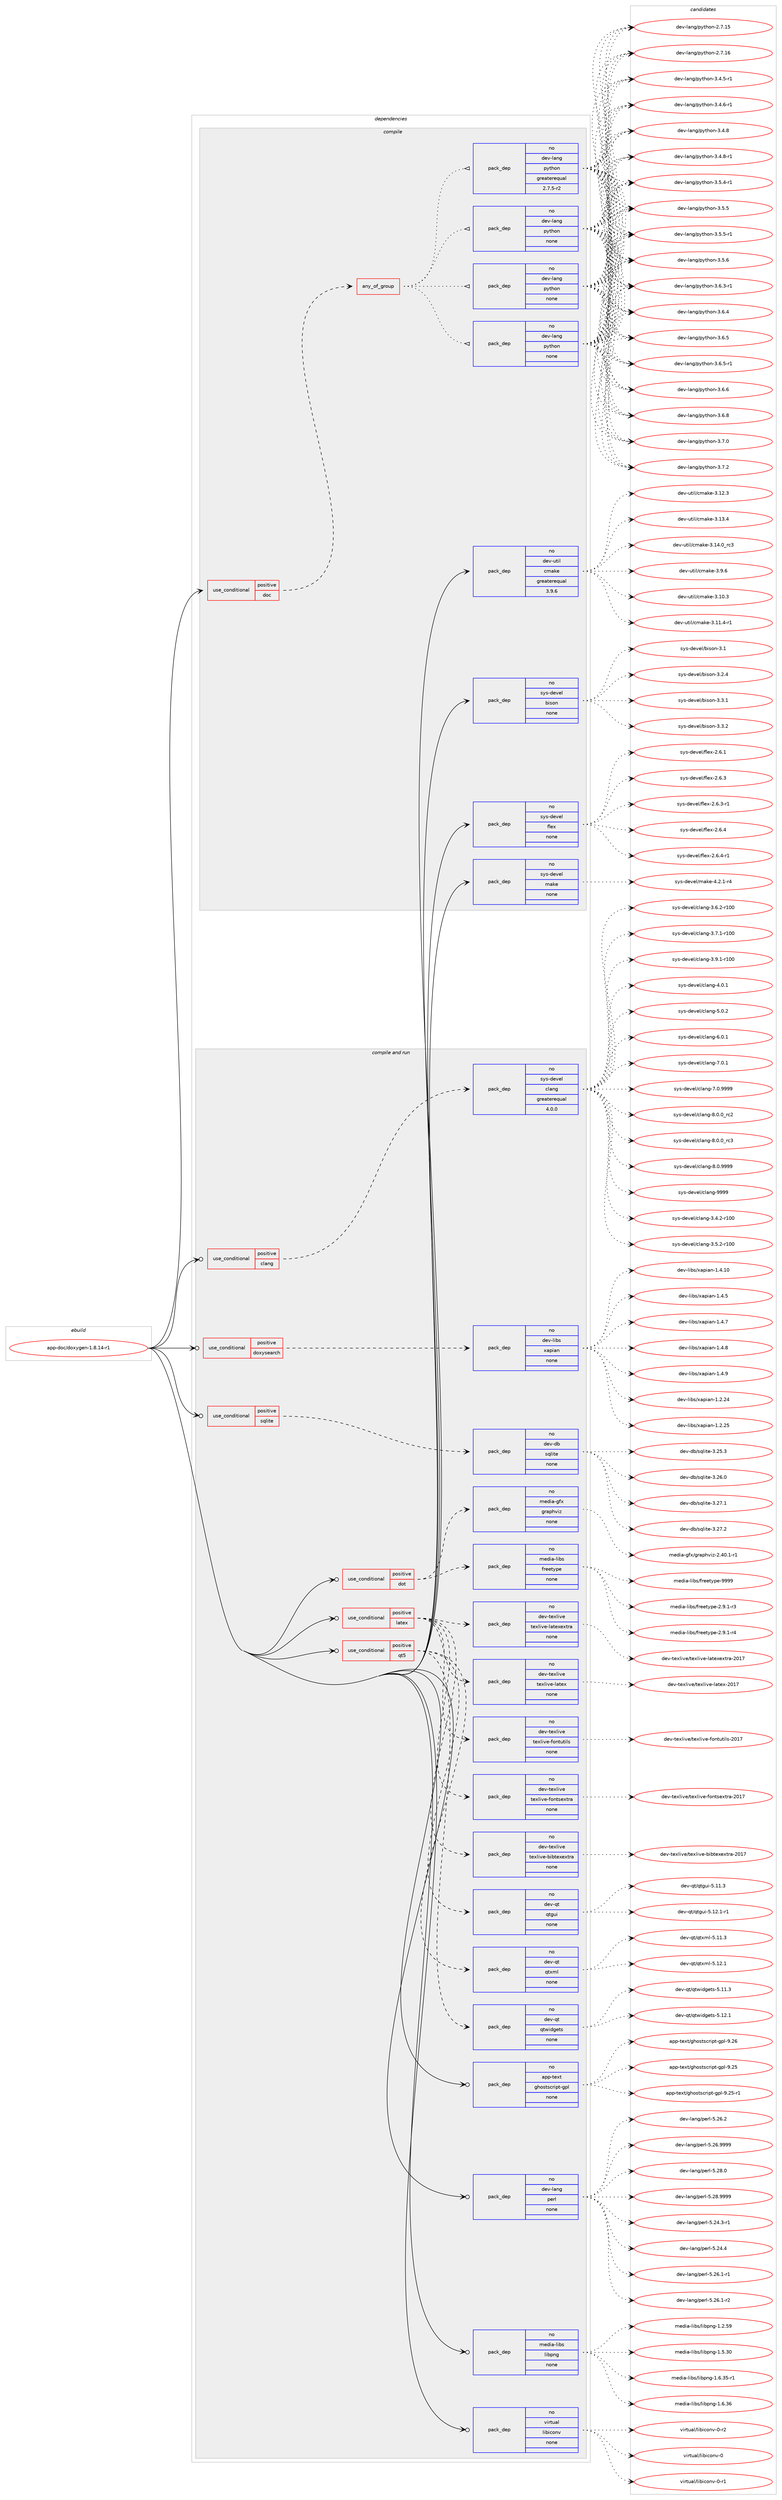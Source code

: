 digraph prolog {

# *************
# Graph options
# *************

newrank=true;
concentrate=true;
compound=true;
graph [rankdir=LR,fontname=Helvetica,fontsize=10,ranksep=1.5];#, ranksep=2.5, nodesep=0.2];
edge  [arrowhead=vee];
node  [fontname=Helvetica,fontsize=10];

# **********
# The ebuild
# **********

subgraph cluster_leftcol {
color=gray;
rank=same;
label=<<i>ebuild</i>>;
id [label="app-doc/doxygen-1.8.14-r1", color=red, width=4, href="../app-doc/doxygen-1.8.14-r1.svg"];
}

# ****************
# The dependencies
# ****************

subgraph cluster_midcol {
color=gray;
label=<<i>dependencies</i>>;
subgraph cluster_compile {
fillcolor="#eeeeee";
style=filled;
label=<<i>compile</i>>;
subgraph cond348104 {
dependency1278152 [label=<<TABLE BORDER="0" CELLBORDER="1" CELLSPACING="0" CELLPADDING="4"><TR><TD ROWSPAN="3" CELLPADDING="10">use_conditional</TD></TR><TR><TD>positive</TD></TR><TR><TD>doc</TD></TR></TABLE>>, shape=none, color=red];
subgraph any19364 {
dependency1278153 [label=<<TABLE BORDER="0" CELLBORDER="1" CELLSPACING="0" CELLPADDING="4"><TR><TD CELLPADDING="10">any_of_group</TD></TR></TABLE>>, shape=none, color=red];subgraph pack910157 {
dependency1278154 [label=<<TABLE BORDER="0" CELLBORDER="1" CELLSPACING="0" CELLPADDING="4" WIDTH="220"><TR><TD ROWSPAN="6" CELLPADDING="30">pack_dep</TD></TR><TR><TD WIDTH="110">no</TD></TR><TR><TD>dev-lang</TD></TR><TR><TD>python</TD></TR><TR><TD>none</TD></TR><TR><TD></TD></TR></TABLE>>, shape=none, color=blue];
}
dependency1278153:e -> dependency1278154:w [weight=20,style="dotted",arrowhead="oinv"];
subgraph pack910158 {
dependency1278155 [label=<<TABLE BORDER="0" CELLBORDER="1" CELLSPACING="0" CELLPADDING="4" WIDTH="220"><TR><TD ROWSPAN="6" CELLPADDING="30">pack_dep</TD></TR><TR><TD WIDTH="110">no</TD></TR><TR><TD>dev-lang</TD></TR><TR><TD>python</TD></TR><TR><TD>none</TD></TR><TR><TD></TD></TR></TABLE>>, shape=none, color=blue];
}
dependency1278153:e -> dependency1278155:w [weight=20,style="dotted",arrowhead="oinv"];
subgraph pack910159 {
dependency1278156 [label=<<TABLE BORDER="0" CELLBORDER="1" CELLSPACING="0" CELLPADDING="4" WIDTH="220"><TR><TD ROWSPAN="6" CELLPADDING="30">pack_dep</TD></TR><TR><TD WIDTH="110">no</TD></TR><TR><TD>dev-lang</TD></TR><TR><TD>python</TD></TR><TR><TD>none</TD></TR><TR><TD></TD></TR></TABLE>>, shape=none, color=blue];
}
dependency1278153:e -> dependency1278156:w [weight=20,style="dotted",arrowhead="oinv"];
subgraph pack910160 {
dependency1278157 [label=<<TABLE BORDER="0" CELLBORDER="1" CELLSPACING="0" CELLPADDING="4" WIDTH="220"><TR><TD ROWSPAN="6" CELLPADDING="30">pack_dep</TD></TR><TR><TD WIDTH="110">no</TD></TR><TR><TD>dev-lang</TD></TR><TR><TD>python</TD></TR><TR><TD>greaterequal</TD></TR><TR><TD>2.7.5-r2</TD></TR></TABLE>>, shape=none, color=blue];
}
dependency1278153:e -> dependency1278157:w [weight=20,style="dotted",arrowhead="oinv"];
}
dependency1278152:e -> dependency1278153:w [weight=20,style="dashed",arrowhead="vee"];
}
id:e -> dependency1278152:w [weight=20,style="solid",arrowhead="vee"];
subgraph pack910161 {
dependency1278158 [label=<<TABLE BORDER="0" CELLBORDER="1" CELLSPACING="0" CELLPADDING="4" WIDTH="220"><TR><TD ROWSPAN="6" CELLPADDING="30">pack_dep</TD></TR><TR><TD WIDTH="110">no</TD></TR><TR><TD>dev-util</TD></TR><TR><TD>cmake</TD></TR><TR><TD>greaterequal</TD></TR><TR><TD>3.9.6</TD></TR></TABLE>>, shape=none, color=blue];
}
id:e -> dependency1278158:w [weight=20,style="solid",arrowhead="vee"];
subgraph pack910162 {
dependency1278159 [label=<<TABLE BORDER="0" CELLBORDER="1" CELLSPACING="0" CELLPADDING="4" WIDTH="220"><TR><TD ROWSPAN="6" CELLPADDING="30">pack_dep</TD></TR><TR><TD WIDTH="110">no</TD></TR><TR><TD>sys-devel</TD></TR><TR><TD>bison</TD></TR><TR><TD>none</TD></TR><TR><TD></TD></TR></TABLE>>, shape=none, color=blue];
}
id:e -> dependency1278159:w [weight=20,style="solid",arrowhead="vee"];
subgraph pack910163 {
dependency1278160 [label=<<TABLE BORDER="0" CELLBORDER="1" CELLSPACING="0" CELLPADDING="4" WIDTH="220"><TR><TD ROWSPAN="6" CELLPADDING="30">pack_dep</TD></TR><TR><TD WIDTH="110">no</TD></TR><TR><TD>sys-devel</TD></TR><TR><TD>flex</TD></TR><TR><TD>none</TD></TR><TR><TD></TD></TR></TABLE>>, shape=none, color=blue];
}
id:e -> dependency1278160:w [weight=20,style="solid",arrowhead="vee"];
subgraph pack910164 {
dependency1278161 [label=<<TABLE BORDER="0" CELLBORDER="1" CELLSPACING="0" CELLPADDING="4" WIDTH="220"><TR><TD ROWSPAN="6" CELLPADDING="30">pack_dep</TD></TR><TR><TD WIDTH="110">no</TD></TR><TR><TD>sys-devel</TD></TR><TR><TD>make</TD></TR><TR><TD>none</TD></TR><TR><TD></TD></TR></TABLE>>, shape=none, color=blue];
}
id:e -> dependency1278161:w [weight=20,style="solid",arrowhead="vee"];
}
subgraph cluster_compileandrun {
fillcolor="#eeeeee";
style=filled;
label=<<i>compile and run</i>>;
subgraph cond348105 {
dependency1278162 [label=<<TABLE BORDER="0" CELLBORDER="1" CELLSPACING="0" CELLPADDING="4"><TR><TD ROWSPAN="3" CELLPADDING="10">use_conditional</TD></TR><TR><TD>positive</TD></TR><TR><TD>clang</TD></TR></TABLE>>, shape=none, color=red];
subgraph pack910165 {
dependency1278163 [label=<<TABLE BORDER="0" CELLBORDER="1" CELLSPACING="0" CELLPADDING="4" WIDTH="220"><TR><TD ROWSPAN="6" CELLPADDING="30">pack_dep</TD></TR><TR><TD WIDTH="110">no</TD></TR><TR><TD>sys-devel</TD></TR><TR><TD>clang</TD></TR><TR><TD>greaterequal</TD></TR><TR><TD>4.0.0</TD></TR></TABLE>>, shape=none, color=blue];
}
dependency1278162:e -> dependency1278163:w [weight=20,style="dashed",arrowhead="vee"];
}
id:e -> dependency1278162:w [weight=20,style="solid",arrowhead="odotvee"];
subgraph cond348106 {
dependency1278164 [label=<<TABLE BORDER="0" CELLBORDER="1" CELLSPACING="0" CELLPADDING="4"><TR><TD ROWSPAN="3" CELLPADDING="10">use_conditional</TD></TR><TR><TD>positive</TD></TR><TR><TD>dot</TD></TR></TABLE>>, shape=none, color=red];
subgraph pack910166 {
dependency1278165 [label=<<TABLE BORDER="0" CELLBORDER="1" CELLSPACING="0" CELLPADDING="4" WIDTH="220"><TR><TD ROWSPAN="6" CELLPADDING="30">pack_dep</TD></TR><TR><TD WIDTH="110">no</TD></TR><TR><TD>media-gfx</TD></TR><TR><TD>graphviz</TD></TR><TR><TD>none</TD></TR><TR><TD></TD></TR></TABLE>>, shape=none, color=blue];
}
dependency1278164:e -> dependency1278165:w [weight=20,style="dashed",arrowhead="vee"];
subgraph pack910167 {
dependency1278166 [label=<<TABLE BORDER="0" CELLBORDER="1" CELLSPACING="0" CELLPADDING="4" WIDTH="220"><TR><TD ROWSPAN="6" CELLPADDING="30">pack_dep</TD></TR><TR><TD WIDTH="110">no</TD></TR><TR><TD>media-libs</TD></TR><TR><TD>freetype</TD></TR><TR><TD>none</TD></TR><TR><TD></TD></TR></TABLE>>, shape=none, color=blue];
}
dependency1278164:e -> dependency1278166:w [weight=20,style="dashed",arrowhead="vee"];
}
id:e -> dependency1278164:w [weight=20,style="solid",arrowhead="odotvee"];
subgraph cond348107 {
dependency1278167 [label=<<TABLE BORDER="0" CELLBORDER="1" CELLSPACING="0" CELLPADDING="4"><TR><TD ROWSPAN="3" CELLPADDING="10">use_conditional</TD></TR><TR><TD>positive</TD></TR><TR><TD>doxysearch</TD></TR></TABLE>>, shape=none, color=red];
subgraph pack910168 {
dependency1278168 [label=<<TABLE BORDER="0" CELLBORDER="1" CELLSPACING="0" CELLPADDING="4" WIDTH="220"><TR><TD ROWSPAN="6" CELLPADDING="30">pack_dep</TD></TR><TR><TD WIDTH="110">no</TD></TR><TR><TD>dev-libs</TD></TR><TR><TD>xapian</TD></TR><TR><TD>none</TD></TR><TR><TD></TD></TR></TABLE>>, shape=none, color=blue];
}
dependency1278167:e -> dependency1278168:w [weight=20,style="dashed",arrowhead="vee"];
}
id:e -> dependency1278167:w [weight=20,style="solid",arrowhead="odotvee"];
subgraph cond348108 {
dependency1278169 [label=<<TABLE BORDER="0" CELLBORDER="1" CELLSPACING="0" CELLPADDING="4"><TR><TD ROWSPAN="3" CELLPADDING="10">use_conditional</TD></TR><TR><TD>positive</TD></TR><TR><TD>latex</TD></TR></TABLE>>, shape=none, color=red];
subgraph pack910169 {
dependency1278170 [label=<<TABLE BORDER="0" CELLBORDER="1" CELLSPACING="0" CELLPADDING="4" WIDTH="220"><TR><TD ROWSPAN="6" CELLPADDING="30">pack_dep</TD></TR><TR><TD WIDTH="110">no</TD></TR><TR><TD>dev-texlive</TD></TR><TR><TD>texlive-bibtexextra</TD></TR><TR><TD>none</TD></TR><TR><TD></TD></TR></TABLE>>, shape=none, color=blue];
}
dependency1278169:e -> dependency1278170:w [weight=20,style="dashed",arrowhead="vee"];
subgraph pack910170 {
dependency1278171 [label=<<TABLE BORDER="0" CELLBORDER="1" CELLSPACING="0" CELLPADDING="4" WIDTH="220"><TR><TD ROWSPAN="6" CELLPADDING="30">pack_dep</TD></TR><TR><TD WIDTH="110">no</TD></TR><TR><TD>dev-texlive</TD></TR><TR><TD>texlive-fontsextra</TD></TR><TR><TD>none</TD></TR><TR><TD></TD></TR></TABLE>>, shape=none, color=blue];
}
dependency1278169:e -> dependency1278171:w [weight=20,style="dashed",arrowhead="vee"];
subgraph pack910171 {
dependency1278172 [label=<<TABLE BORDER="0" CELLBORDER="1" CELLSPACING="0" CELLPADDING="4" WIDTH="220"><TR><TD ROWSPAN="6" CELLPADDING="30">pack_dep</TD></TR><TR><TD WIDTH="110">no</TD></TR><TR><TD>dev-texlive</TD></TR><TR><TD>texlive-fontutils</TD></TR><TR><TD>none</TD></TR><TR><TD></TD></TR></TABLE>>, shape=none, color=blue];
}
dependency1278169:e -> dependency1278172:w [weight=20,style="dashed",arrowhead="vee"];
subgraph pack910172 {
dependency1278173 [label=<<TABLE BORDER="0" CELLBORDER="1" CELLSPACING="0" CELLPADDING="4" WIDTH="220"><TR><TD ROWSPAN="6" CELLPADDING="30">pack_dep</TD></TR><TR><TD WIDTH="110">no</TD></TR><TR><TD>dev-texlive</TD></TR><TR><TD>texlive-latex</TD></TR><TR><TD>none</TD></TR><TR><TD></TD></TR></TABLE>>, shape=none, color=blue];
}
dependency1278169:e -> dependency1278173:w [weight=20,style="dashed",arrowhead="vee"];
subgraph pack910173 {
dependency1278174 [label=<<TABLE BORDER="0" CELLBORDER="1" CELLSPACING="0" CELLPADDING="4" WIDTH="220"><TR><TD ROWSPAN="6" CELLPADDING="30">pack_dep</TD></TR><TR><TD WIDTH="110">no</TD></TR><TR><TD>dev-texlive</TD></TR><TR><TD>texlive-latexextra</TD></TR><TR><TD>none</TD></TR><TR><TD></TD></TR></TABLE>>, shape=none, color=blue];
}
dependency1278169:e -> dependency1278174:w [weight=20,style="dashed",arrowhead="vee"];
}
id:e -> dependency1278169:w [weight=20,style="solid",arrowhead="odotvee"];
subgraph cond348109 {
dependency1278175 [label=<<TABLE BORDER="0" CELLBORDER="1" CELLSPACING="0" CELLPADDING="4"><TR><TD ROWSPAN="3" CELLPADDING="10">use_conditional</TD></TR><TR><TD>positive</TD></TR><TR><TD>qt5</TD></TR></TABLE>>, shape=none, color=red];
subgraph pack910174 {
dependency1278176 [label=<<TABLE BORDER="0" CELLBORDER="1" CELLSPACING="0" CELLPADDING="4" WIDTH="220"><TR><TD ROWSPAN="6" CELLPADDING="30">pack_dep</TD></TR><TR><TD WIDTH="110">no</TD></TR><TR><TD>dev-qt</TD></TR><TR><TD>qtgui</TD></TR><TR><TD>none</TD></TR><TR><TD></TD></TR></TABLE>>, shape=none, color=blue];
}
dependency1278175:e -> dependency1278176:w [weight=20,style="dashed",arrowhead="vee"];
subgraph pack910175 {
dependency1278177 [label=<<TABLE BORDER="0" CELLBORDER="1" CELLSPACING="0" CELLPADDING="4" WIDTH="220"><TR><TD ROWSPAN="6" CELLPADDING="30">pack_dep</TD></TR><TR><TD WIDTH="110">no</TD></TR><TR><TD>dev-qt</TD></TR><TR><TD>qtwidgets</TD></TR><TR><TD>none</TD></TR><TR><TD></TD></TR></TABLE>>, shape=none, color=blue];
}
dependency1278175:e -> dependency1278177:w [weight=20,style="dashed",arrowhead="vee"];
subgraph pack910176 {
dependency1278178 [label=<<TABLE BORDER="0" CELLBORDER="1" CELLSPACING="0" CELLPADDING="4" WIDTH="220"><TR><TD ROWSPAN="6" CELLPADDING="30">pack_dep</TD></TR><TR><TD WIDTH="110">no</TD></TR><TR><TD>dev-qt</TD></TR><TR><TD>qtxml</TD></TR><TR><TD>none</TD></TR><TR><TD></TD></TR></TABLE>>, shape=none, color=blue];
}
dependency1278175:e -> dependency1278178:w [weight=20,style="dashed",arrowhead="vee"];
}
id:e -> dependency1278175:w [weight=20,style="solid",arrowhead="odotvee"];
subgraph cond348110 {
dependency1278179 [label=<<TABLE BORDER="0" CELLBORDER="1" CELLSPACING="0" CELLPADDING="4"><TR><TD ROWSPAN="3" CELLPADDING="10">use_conditional</TD></TR><TR><TD>positive</TD></TR><TR><TD>sqlite</TD></TR></TABLE>>, shape=none, color=red];
subgraph pack910177 {
dependency1278180 [label=<<TABLE BORDER="0" CELLBORDER="1" CELLSPACING="0" CELLPADDING="4" WIDTH="220"><TR><TD ROWSPAN="6" CELLPADDING="30">pack_dep</TD></TR><TR><TD WIDTH="110">no</TD></TR><TR><TD>dev-db</TD></TR><TR><TD>sqlite</TD></TR><TR><TD>none</TD></TR><TR><TD></TD></TR></TABLE>>, shape=none, color=blue];
}
dependency1278179:e -> dependency1278180:w [weight=20,style="dashed",arrowhead="vee"];
}
id:e -> dependency1278179:w [weight=20,style="solid",arrowhead="odotvee"];
subgraph pack910178 {
dependency1278181 [label=<<TABLE BORDER="0" CELLBORDER="1" CELLSPACING="0" CELLPADDING="4" WIDTH="220"><TR><TD ROWSPAN="6" CELLPADDING="30">pack_dep</TD></TR><TR><TD WIDTH="110">no</TD></TR><TR><TD>app-text</TD></TR><TR><TD>ghostscript-gpl</TD></TR><TR><TD>none</TD></TR><TR><TD></TD></TR></TABLE>>, shape=none, color=blue];
}
id:e -> dependency1278181:w [weight=20,style="solid",arrowhead="odotvee"];
subgraph pack910179 {
dependency1278182 [label=<<TABLE BORDER="0" CELLBORDER="1" CELLSPACING="0" CELLPADDING="4" WIDTH="220"><TR><TD ROWSPAN="6" CELLPADDING="30">pack_dep</TD></TR><TR><TD WIDTH="110">no</TD></TR><TR><TD>dev-lang</TD></TR><TR><TD>perl</TD></TR><TR><TD>none</TD></TR><TR><TD></TD></TR></TABLE>>, shape=none, color=blue];
}
id:e -> dependency1278182:w [weight=20,style="solid",arrowhead="odotvee"];
subgraph pack910180 {
dependency1278183 [label=<<TABLE BORDER="0" CELLBORDER="1" CELLSPACING="0" CELLPADDING="4" WIDTH="220"><TR><TD ROWSPAN="6" CELLPADDING="30">pack_dep</TD></TR><TR><TD WIDTH="110">no</TD></TR><TR><TD>media-libs</TD></TR><TR><TD>libpng</TD></TR><TR><TD>none</TD></TR><TR><TD></TD></TR></TABLE>>, shape=none, color=blue];
}
id:e -> dependency1278183:w [weight=20,style="solid",arrowhead="odotvee"];
subgraph pack910181 {
dependency1278184 [label=<<TABLE BORDER="0" CELLBORDER="1" CELLSPACING="0" CELLPADDING="4" WIDTH="220"><TR><TD ROWSPAN="6" CELLPADDING="30">pack_dep</TD></TR><TR><TD WIDTH="110">no</TD></TR><TR><TD>virtual</TD></TR><TR><TD>libiconv</TD></TR><TR><TD>none</TD></TR><TR><TD></TD></TR></TABLE>>, shape=none, color=blue];
}
id:e -> dependency1278184:w [weight=20,style="solid",arrowhead="odotvee"];
}
subgraph cluster_run {
fillcolor="#eeeeee";
style=filled;
label=<<i>run</i>>;
}
}

# **************
# The candidates
# **************

subgraph cluster_choices {
rank=same;
color=gray;
label=<<i>candidates</i>>;

subgraph choice910157 {
color=black;
nodesep=1;
choice10010111845108971101034711212111610411111045504655464953 [label="dev-lang/python-2.7.15", color=red, width=4,href="../dev-lang/python-2.7.15.svg"];
choice10010111845108971101034711212111610411111045504655464954 [label="dev-lang/python-2.7.16", color=red, width=4,href="../dev-lang/python-2.7.16.svg"];
choice1001011184510897110103471121211161041111104551465246534511449 [label="dev-lang/python-3.4.5-r1", color=red, width=4,href="../dev-lang/python-3.4.5-r1.svg"];
choice1001011184510897110103471121211161041111104551465246544511449 [label="dev-lang/python-3.4.6-r1", color=red, width=4,href="../dev-lang/python-3.4.6-r1.svg"];
choice100101118451089711010347112121116104111110455146524656 [label="dev-lang/python-3.4.8", color=red, width=4,href="../dev-lang/python-3.4.8.svg"];
choice1001011184510897110103471121211161041111104551465246564511449 [label="dev-lang/python-3.4.8-r1", color=red, width=4,href="../dev-lang/python-3.4.8-r1.svg"];
choice1001011184510897110103471121211161041111104551465346524511449 [label="dev-lang/python-3.5.4-r1", color=red, width=4,href="../dev-lang/python-3.5.4-r1.svg"];
choice100101118451089711010347112121116104111110455146534653 [label="dev-lang/python-3.5.5", color=red, width=4,href="../dev-lang/python-3.5.5.svg"];
choice1001011184510897110103471121211161041111104551465346534511449 [label="dev-lang/python-3.5.5-r1", color=red, width=4,href="../dev-lang/python-3.5.5-r1.svg"];
choice100101118451089711010347112121116104111110455146534654 [label="dev-lang/python-3.5.6", color=red, width=4,href="../dev-lang/python-3.5.6.svg"];
choice1001011184510897110103471121211161041111104551465446514511449 [label="dev-lang/python-3.6.3-r1", color=red, width=4,href="../dev-lang/python-3.6.3-r1.svg"];
choice100101118451089711010347112121116104111110455146544652 [label="dev-lang/python-3.6.4", color=red, width=4,href="../dev-lang/python-3.6.4.svg"];
choice100101118451089711010347112121116104111110455146544653 [label="dev-lang/python-3.6.5", color=red, width=4,href="../dev-lang/python-3.6.5.svg"];
choice1001011184510897110103471121211161041111104551465446534511449 [label="dev-lang/python-3.6.5-r1", color=red, width=4,href="../dev-lang/python-3.6.5-r1.svg"];
choice100101118451089711010347112121116104111110455146544654 [label="dev-lang/python-3.6.6", color=red, width=4,href="../dev-lang/python-3.6.6.svg"];
choice100101118451089711010347112121116104111110455146544656 [label="dev-lang/python-3.6.8", color=red, width=4,href="../dev-lang/python-3.6.8.svg"];
choice100101118451089711010347112121116104111110455146554648 [label="dev-lang/python-3.7.0", color=red, width=4,href="../dev-lang/python-3.7.0.svg"];
choice100101118451089711010347112121116104111110455146554650 [label="dev-lang/python-3.7.2", color=red, width=4,href="../dev-lang/python-3.7.2.svg"];
dependency1278154:e -> choice10010111845108971101034711212111610411111045504655464953:w [style=dotted,weight="100"];
dependency1278154:e -> choice10010111845108971101034711212111610411111045504655464954:w [style=dotted,weight="100"];
dependency1278154:e -> choice1001011184510897110103471121211161041111104551465246534511449:w [style=dotted,weight="100"];
dependency1278154:e -> choice1001011184510897110103471121211161041111104551465246544511449:w [style=dotted,weight="100"];
dependency1278154:e -> choice100101118451089711010347112121116104111110455146524656:w [style=dotted,weight="100"];
dependency1278154:e -> choice1001011184510897110103471121211161041111104551465246564511449:w [style=dotted,weight="100"];
dependency1278154:e -> choice1001011184510897110103471121211161041111104551465346524511449:w [style=dotted,weight="100"];
dependency1278154:e -> choice100101118451089711010347112121116104111110455146534653:w [style=dotted,weight="100"];
dependency1278154:e -> choice1001011184510897110103471121211161041111104551465346534511449:w [style=dotted,weight="100"];
dependency1278154:e -> choice100101118451089711010347112121116104111110455146534654:w [style=dotted,weight="100"];
dependency1278154:e -> choice1001011184510897110103471121211161041111104551465446514511449:w [style=dotted,weight="100"];
dependency1278154:e -> choice100101118451089711010347112121116104111110455146544652:w [style=dotted,weight="100"];
dependency1278154:e -> choice100101118451089711010347112121116104111110455146544653:w [style=dotted,weight="100"];
dependency1278154:e -> choice1001011184510897110103471121211161041111104551465446534511449:w [style=dotted,weight="100"];
dependency1278154:e -> choice100101118451089711010347112121116104111110455146544654:w [style=dotted,weight="100"];
dependency1278154:e -> choice100101118451089711010347112121116104111110455146544656:w [style=dotted,weight="100"];
dependency1278154:e -> choice100101118451089711010347112121116104111110455146554648:w [style=dotted,weight="100"];
dependency1278154:e -> choice100101118451089711010347112121116104111110455146554650:w [style=dotted,weight="100"];
}
subgraph choice910158 {
color=black;
nodesep=1;
choice10010111845108971101034711212111610411111045504655464953 [label="dev-lang/python-2.7.15", color=red, width=4,href="../dev-lang/python-2.7.15.svg"];
choice10010111845108971101034711212111610411111045504655464954 [label="dev-lang/python-2.7.16", color=red, width=4,href="../dev-lang/python-2.7.16.svg"];
choice1001011184510897110103471121211161041111104551465246534511449 [label="dev-lang/python-3.4.5-r1", color=red, width=4,href="../dev-lang/python-3.4.5-r1.svg"];
choice1001011184510897110103471121211161041111104551465246544511449 [label="dev-lang/python-3.4.6-r1", color=red, width=4,href="../dev-lang/python-3.4.6-r1.svg"];
choice100101118451089711010347112121116104111110455146524656 [label="dev-lang/python-3.4.8", color=red, width=4,href="../dev-lang/python-3.4.8.svg"];
choice1001011184510897110103471121211161041111104551465246564511449 [label="dev-lang/python-3.4.8-r1", color=red, width=4,href="../dev-lang/python-3.4.8-r1.svg"];
choice1001011184510897110103471121211161041111104551465346524511449 [label="dev-lang/python-3.5.4-r1", color=red, width=4,href="../dev-lang/python-3.5.4-r1.svg"];
choice100101118451089711010347112121116104111110455146534653 [label="dev-lang/python-3.5.5", color=red, width=4,href="../dev-lang/python-3.5.5.svg"];
choice1001011184510897110103471121211161041111104551465346534511449 [label="dev-lang/python-3.5.5-r1", color=red, width=4,href="../dev-lang/python-3.5.5-r1.svg"];
choice100101118451089711010347112121116104111110455146534654 [label="dev-lang/python-3.5.6", color=red, width=4,href="../dev-lang/python-3.5.6.svg"];
choice1001011184510897110103471121211161041111104551465446514511449 [label="dev-lang/python-3.6.3-r1", color=red, width=4,href="../dev-lang/python-3.6.3-r1.svg"];
choice100101118451089711010347112121116104111110455146544652 [label="dev-lang/python-3.6.4", color=red, width=4,href="../dev-lang/python-3.6.4.svg"];
choice100101118451089711010347112121116104111110455146544653 [label="dev-lang/python-3.6.5", color=red, width=4,href="../dev-lang/python-3.6.5.svg"];
choice1001011184510897110103471121211161041111104551465446534511449 [label="dev-lang/python-3.6.5-r1", color=red, width=4,href="../dev-lang/python-3.6.5-r1.svg"];
choice100101118451089711010347112121116104111110455146544654 [label="dev-lang/python-3.6.6", color=red, width=4,href="../dev-lang/python-3.6.6.svg"];
choice100101118451089711010347112121116104111110455146544656 [label="dev-lang/python-3.6.8", color=red, width=4,href="../dev-lang/python-3.6.8.svg"];
choice100101118451089711010347112121116104111110455146554648 [label="dev-lang/python-3.7.0", color=red, width=4,href="../dev-lang/python-3.7.0.svg"];
choice100101118451089711010347112121116104111110455146554650 [label="dev-lang/python-3.7.2", color=red, width=4,href="../dev-lang/python-3.7.2.svg"];
dependency1278155:e -> choice10010111845108971101034711212111610411111045504655464953:w [style=dotted,weight="100"];
dependency1278155:e -> choice10010111845108971101034711212111610411111045504655464954:w [style=dotted,weight="100"];
dependency1278155:e -> choice1001011184510897110103471121211161041111104551465246534511449:w [style=dotted,weight="100"];
dependency1278155:e -> choice1001011184510897110103471121211161041111104551465246544511449:w [style=dotted,weight="100"];
dependency1278155:e -> choice100101118451089711010347112121116104111110455146524656:w [style=dotted,weight="100"];
dependency1278155:e -> choice1001011184510897110103471121211161041111104551465246564511449:w [style=dotted,weight="100"];
dependency1278155:e -> choice1001011184510897110103471121211161041111104551465346524511449:w [style=dotted,weight="100"];
dependency1278155:e -> choice100101118451089711010347112121116104111110455146534653:w [style=dotted,weight="100"];
dependency1278155:e -> choice1001011184510897110103471121211161041111104551465346534511449:w [style=dotted,weight="100"];
dependency1278155:e -> choice100101118451089711010347112121116104111110455146534654:w [style=dotted,weight="100"];
dependency1278155:e -> choice1001011184510897110103471121211161041111104551465446514511449:w [style=dotted,weight="100"];
dependency1278155:e -> choice100101118451089711010347112121116104111110455146544652:w [style=dotted,weight="100"];
dependency1278155:e -> choice100101118451089711010347112121116104111110455146544653:w [style=dotted,weight="100"];
dependency1278155:e -> choice1001011184510897110103471121211161041111104551465446534511449:w [style=dotted,weight="100"];
dependency1278155:e -> choice100101118451089711010347112121116104111110455146544654:w [style=dotted,weight="100"];
dependency1278155:e -> choice100101118451089711010347112121116104111110455146544656:w [style=dotted,weight="100"];
dependency1278155:e -> choice100101118451089711010347112121116104111110455146554648:w [style=dotted,weight="100"];
dependency1278155:e -> choice100101118451089711010347112121116104111110455146554650:w [style=dotted,weight="100"];
}
subgraph choice910159 {
color=black;
nodesep=1;
choice10010111845108971101034711212111610411111045504655464953 [label="dev-lang/python-2.7.15", color=red, width=4,href="../dev-lang/python-2.7.15.svg"];
choice10010111845108971101034711212111610411111045504655464954 [label="dev-lang/python-2.7.16", color=red, width=4,href="../dev-lang/python-2.7.16.svg"];
choice1001011184510897110103471121211161041111104551465246534511449 [label="dev-lang/python-3.4.5-r1", color=red, width=4,href="../dev-lang/python-3.4.5-r1.svg"];
choice1001011184510897110103471121211161041111104551465246544511449 [label="dev-lang/python-3.4.6-r1", color=red, width=4,href="../dev-lang/python-3.4.6-r1.svg"];
choice100101118451089711010347112121116104111110455146524656 [label="dev-lang/python-3.4.8", color=red, width=4,href="../dev-lang/python-3.4.8.svg"];
choice1001011184510897110103471121211161041111104551465246564511449 [label="dev-lang/python-3.4.8-r1", color=red, width=4,href="../dev-lang/python-3.4.8-r1.svg"];
choice1001011184510897110103471121211161041111104551465346524511449 [label="dev-lang/python-3.5.4-r1", color=red, width=4,href="../dev-lang/python-3.5.4-r1.svg"];
choice100101118451089711010347112121116104111110455146534653 [label="dev-lang/python-3.5.5", color=red, width=4,href="../dev-lang/python-3.5.5.svg"];
choice1001011184510897110103471121211161041111104551465346534511449 [label="dev-lang/python-3.5.5-r1", color=red, width=4,href="../dev-lang/python-3.5.5-r1.svg"];
choice100101118451089711010347112121116104111110455146534654 [label="dev-lang/python-3.5.6", color=red, width=4,href="../dev-lang/python-3.5.6.svg"];
choice1001011184510897110103471121211161041111104551465446514511449 [label="dev-lang/python-3.6.3-r1", color=red, width=4,href="../dev-lang/python-3.6.3-r1.svg"];
choice100101118451089711010347112121116104111110455146544652 [label="dev-lang/python-3.6.4", color=red, width=4,href="../dev-lang/python-3.6.4.svg"];
choice100101118451089711010347112121116104111110455146544653 [label="dev-lang/python-3.6.5", color=red, width=4,href="../dev-lang/python-3.6.5.svg"];
choice1001011184510897110103471121211161041111104551465446534511449 [label="dev-lang/python-3.6.5-r1", color=red, width=4,href="../dev-lang/python-3.6.5-r1.svg"];
choice100101118451089711010347112121116104111110455146544654 [label="dev-lang/python-3.6.6", color=red, width=4,href="../dev-lang/python-3.6.6.svg"];
choice100101118451089711010347112121116104111110455146544656 [label="dev-lang/python-3.6.8", color=red, width=4,href="../dev-lang/python-3.6.8.svg"];
choice100101118451089711010347112121116104111110455146554648 [label="dev-lang/python-3.7.0", color=red, width=4,href="../dev-lang/python-3.7.0.svg"];
choice100101118451089711010347112121116104111110455146554650 [label="dev-lang/python-3.7.2", color=red, width=4,href="../dev-lang/python-3.7.2.svg"];
dependency1278156:e -> choice10010111845108971101034711212111610411111045504655464953:w [style=dotted,weight="100"];
dependency1278156:e -> choice10010111845108971101034711212111610411111045504655464954:w [style=dotted,weight="100"];
dependency1278156:e -> choice1001011184510897110103471121211161041111104551465246534511449:w [style=dotted,weight="100"];
dependency1278156:e -> choice1001011184510897110103471121211161041111104551465246544511449:w [style=dotted,weight="100"];
dependency1278156:e -> choice100101118451089711010347112121116104111110455146524656:w [style=dotted,weight="100"];
dependency1278156:e -> choice1001011184510897110103471121211161041111104551465246564511449:w [style=dotted,weight="100"];
dependency1278156:e -> choice1001011184510897110103471121211161041111104551465346524511449:w [style=dotted,weight="100"];
dependency1278156:e -> choice100101118451089711010347112121116104111110455146534653:w [style=dotted,weight="100"];
dependency1278156:e -> choice1001011184510897110103471121211161041111104551465346534511449:w [style=dotted,weight="100"];
dependency1278156:e -> choice100101118451089711010347112121116104111110455146534654:w [style=dotted,weight="100"];
dependency1278156:e -> choice1001011184510897110103471121211161041111104551465446514511449:w [style=dotted,weight="100"];
dependency1278156:e -> choice100101118451089711010347112121116104111110455146544652:w [style=dotted,weight="100"];
dependency1278156:e -> choice100101118451089711010347112121116104111110455146544653:w [style=dotted,weight="100"];
dependency1278156:e -> choice1001011184510897110103471121211161041111104551465446534511449:w [style=dotted,weight="100"];
dependency1278156:e -> choice100101118451089711010347112121116104111110455146544654:w [style=dotted,weight="100"];
dependency1278156:e -> choice100101118451089711010347112121116104111110455146544656:w [style=dotted,weight="100"];
dependency1278156:e -> choice100101118451089711010347112121116104111110455146554648:w [style=dotted,weight="100"];
dependency1278156:e -> choice100101118451089711010347112121116104111110455146554650:w [style=dotted,weight="100"];
}
subgraph choice910160 {
color=black;
nodesep=1;
choice10010111845108971101034711212111610411111045504655464953 [label="dev-lang/python-2.7.15", color=red, width=4,href="../dev-lang/python-2.7.15.svg"];
choice10010111845108971101034711212111610411111045504655464954 [label="dev-lang/python-2.7.16", color=red, width=4,href="../dev-lang/python-2.7.16.svg"];
choice1001011184510897110103471121211161041111104551465246534511449 [label="dev-lang/python-3.4.5-r1", color=red, width=4,href="../dev-lang/python-3.4.5-r1.svg"];
choice1001011184510897110103471121211161041111104551465246544511449 [label="dev-lang/python-3.4.6-r1", color=red, width=4,href="../dev-lang/python-3.4.6-r1.svg"];
choice100101118451089711010347112121116104111110455146524656 [label="dev-lang/python-3.4.8", color=red, width=4,href="../dev-lang/python-3.4.8.svg"];
choice1001011184510897110103471121211161041111104551465246564511449 [label="dev-lang/python-3.4.8-r1", color=red, width=4,href="../dev-lang/python-3.4.8-r1.svg"];
choice1001011184510897110103471121211161041111104551465346524511449 [label="dev-lang/python-3.5.4-r1", color=red, width=4,href="../dev-lang/python-3.5.4-r1.svg"];
choice100101118451089711010347112121116104111110455146534653 [label="dev-lang/python-3.5.5", color=red, width=4,href="../dev-lang/python-3.5.5.svg"];
choice1001011184510897110103471121211161041111104551465346534511449 [label="dev-lang/python-3.5.5-r1", color=red, width=4,href="../dev-lang/python-3.5.5-r1.svg"];
choice100101118451089711010347112121116104111110455146534654 [label="dev-lang/python-3.5.6", color=red, width=4,href="../dev-lang/python-3.5.6.svg"];
choice1001011184510897110103471121211161041111104551465446514511449 [label="dev-lang/python-3.6.3-r1", color=red, width=4,href="../dev-lang/python-3.6.3-r1.svg"];
choice100101118451089711010347112121116104111110455146544652 [label="dev-lang/python-3.6.4", color=red, width=4,href="../dev-lang/python-3.6.4.svg"];
choice100101118451089711010347112121116104111110455146544653 [label="dev-lang/python-3.6.5", color=red, width=4,href="../dev-lang/python-3.6.5.svg"];
choice1001011184510897110103471121211161041111104551465446534511449 [label="dev-lang/python-3.6.5-r1", color=red, width=4,href="../dev-lang/python-3.6.5-r1.svg"];
choice100101118451089711010347112121116104111110455146544654 [label="dev-lang/python-3.6.6", color=red, width=4,href="../dev-lang/python-3.6.6.svg"];
choice100101118451089711010347112121116104111110455146544656 [label="dev-lang/python-3.6.8", color=red, width=4,href="../dev-lang/python-3.6.8.svg"];
choice100101118451089711010347112121116104111110455146554648 [label="dev-lang/python-3.7.0", color=red, width=4,href="../dev-lang/python-3.7.0.svg"];
choice100101118451089711010347112121116104111110455146554650 [label="dev-lang/python-3.7.2", color=red, width=4,href="../dev-lang/python-3.7.2.svg"];
dependency1278157:e -> choice10010111845108971101034711212111610411111045504655464953:w [style=dotted,weight="100"];
dependency1278157:e -> choice10010111845108971101034711212111610411111045504655464954:w [style=dotted,weight="100"];
dependency1278157:e -> choice1001011184510897110103471121211161041111104551465246534511449:w [style=dotted,weight="100"];
dependency1278157:e -> choice1001011184510897110103471121211161041111104551465246544511449:w [style=dotted,weight="100"];
dependency1278157:e -> choice100101118451089711010347112121116104111110455146524656:w [style=dotted,weight="100"];
dependency1278157:e -> choice1001011184510897110103471121211161041111104551465246564511449:w [style=dotted,weight="100"];
dependency1278157:e -> choice1001011184510897110103471121211161041111104551465346524511449:w [style=dotted,weight="100"];
dependency1278157:e -> choice100101118451089711010347112121116104111110455146534653:w [style=dotted,weight="100"];
dependency1278157:e -> choice1001011184510897110103471121211161041111104551465346534511449:w [style=dotted,weight="100"];
dependency1278157:e -> choice100101118451089711010347112121116104111110455146534654:w [style=dotted,weight="100"];
dependency1278157:e -> choice1001011184510897110103471121211161041111104551465446514511449:w [style=dotted,weight="100"];
dependency1278157:e -> choice100101118451089711010347112121116104111110455146544652:w [style=dotted,weight="100"];
dependency1278157:e -> choice100101118451089711010347112121116104111110455146544653:w [style=dotted,weight="100"];
dependency1278157:e -> choice1001011184510897110103471121211161041111104551465446534511449:w [style=dotted,weight="100"];
dependency1278157:e -> choice100101118451089711010347112121116104111110455146544654:w [style=dotted,weight="100"];
dependency1278157:e -> choice100101118451089711010347112121116104111110455146544656:w [style=dotted,weight="100"];
dependency1278157:e -> choice100101118451089711010347112121116104111110455146554648:w [style=dotted,weight="100"];
dependency1278157:e -> choice100101118451089711010347112121116104111110455146554650:w [style=dotted,weight="100"];
}
subgraph choice910161 {
color=black;
nodesep=1;
choice1001011184511711610510847991099710710145514649484651 [label="dev-util/cmake-3.10.3", color=red, width=4,href="../dev-util/cmake-3.10.3.svg"];
choice10010111845117116105108479910997107101455146494946524511449 [label="dev-util/cmake-3.11.4-r1", color=red, width=4,href="../dev-util/cmake-3.11.4-r1.svg"];
choice1001011184511711610510847991099710710145514649504651 [label="dev-util/cmake-3.12.3", color=red, width=4,href="../dev-util/cmake-3.12.3.svg"];
choice1001011184511711610510847991099710710145514649514652 [label="dev-util/cmake-3.13.4", color=red, width=4,href="../dev-util/cmake-3.13.4.svg"];
choice1001011184511711610510847991099710710145514649524648951149951 [label="dev-util/cmake-3.14.0_rc3", color=red, width=4,href="../dev-util/cmake-3.14.0_rc3.svg"];
choice10010111845117116105108479910997107101455146574654 [label="dev-util/cmake-3.9.6", color=red, width=4,href="../dev-util/cmake-3.9.6.svg"];
dependency1278158:e -> choice1001011184511711610510847991099710710145514649484651:w [style=dotted,weight="100"];
dependency1278158:e -> choice10010111845117116105108479910997107101455146494946524511449:w [style=dotted,weight="100"];
dependency1278158:e -> choice1001011184511711610510847991099710710145514649504651:w [style=dotted,weight="100"];
dependency1278158:e -> choice1001011184511711610510847991099710710145514649514652:w [style=dotted,weight="100"];
dependency1278158:e -> choice1001011184511711610510847991099710710145514649524648951149951:w [style=dotted,weight="100"];
dependency1278158:e -> choice10010111845117116105108479910997107101455146574654:w [style=dotted,weight="100"];
}
subgraph choice910162 {
color=black;
nodesep=1;
choice11512111545100101118101108479810511511111045514649 [label="sys-devel/bison-3.1", color=red, width=4,href="../sys-devel/bison-3.1.svg"];
choice115121115451001011181011084798105115111110455146504652 [label="sys-devel/bison-3.2.4", color=red, width=4,href="../sys-devel/bison-3.2.4.svg"];
choice115121115451001011181011084798105115111110455146514649 [label="sys-devel/bison-3.3.1", color=red, width=4,href="../sys-devel/bison-3.3.1.svg"];
choice115121115451001011181011084798105115111110455146514650 [label="sys-devel/bison-3.3.2", color=red, width=4,href="../sys-devel/bison-3.3.2.svg"];
dependency1278159:e -> choice11512111545100101118101108479810511511111045514649:w [style=dotted,weight="100"];
dependency1278159:e -> choice115121115451001011181011084798105115111110455146504652:w [style=dotted,weight="100"];
dependency1278159:e -> choice115121115451001011181011084798105115111110455146514649:w [style=dotted,weight="100"];
dependency1278159:e -> choice115121115451001011181011084798105115111110455146514650:w [style=dotted,weight="100"];
}
subgraph choice910163 {
color=black;
nodesep=1;
choice1151211154510010111810110847102108101120455046544649 [label="sys-devel/flex-2.6.1", color=red, width=4,href="../sys-devel/flex-2.6.1.svg"];
choice1151211154510010111810110847102108101120455046544651 [label="sys-devel/flex-2.6.3", color=red, width=4,href="../sys-devel/flex-2.6.3.svg"];
choice11512111545100101118101108471021081011204550465446514511449 [label="sys-devel/flex-2.6.3-r1", color=red, width=4,href="../sys-devel/flex-2.6.3-r1.svg"];
choice1151211154510010111810110847102108101120455046544652 [label="sys-devel/flex-2.6.4", color=red, width=4,href="../sys-devel/flex-2.6.4.svg"];
choice11512111545100101118101108471021081011204550465446524511449 [label="sys-devel/flex-2.6.4-r1", color=red, width=4,href="../sys-devel/flex-2.6.4-r1.svg"];
dependency1278160:e -> choice1151211154510010111810110847102108101120455046544649:w [style=dotted,weight="100"];
dependency1278160:e -> choice1151211154510010111810110847102108101120455046544651:w [style=dotted,weight="100"];
dependency1278160:e -> choice11512111545100101118101108471021081011204550465446514511449:w [style=dotted,weight="100"];
dependency1278160:e -> choice1151211154510010111810110847102108101120455046544652:w [style=dotted,weight="100"];
dependency1278160:e -> choice11512111545100101118101108471021081011204550465446524511449:w [style=dotted,weight="100"];
}
subgraph choice910164 {
color=black;
nodesep=1;
choice1151211154510010111810110847109971071014552465046494511452 [label="sys-devel/make-4.2.1-r4", color=red, width=4,href="../sys-devel/make-4.2.1-r4.svg"];
dependency1278161:e -> choice1151211154510010111810110847109971071014552465046494511452:w [style=dotted,weight="100"];
}
subgraph choice910165 {
color=black;
nodesep=1;
choice1151211154510010111810110847991089711010345514652465045114494848 [label="sys-devel/clang-3.4.2-r100", color=red, width=4,href="../sys-devel/clang-3.4.2-r100.svg"];
choice1151211154510010111810110847991089711010345514653465045114494848 [label="sys-devel/clang-3.5.2-r100", color=red, width=4,href="../sys-devel/clang-3.5.2-r100.svg"];
choice1151211154510010111810110847991089711010345514654465045114494848 [label="sys-devel/clang-3.6.2-r100", color=red, width=4,href="../sys-devel/clang-3.6.2-r100.svg"];
choice1151211154510010111810110847991089711010345514655464945114494848 [label="sys-devel/clang-3.7.1-r100", color=red, width=4,href="../sys-devel/clang-3.7.1-r100.svg"];
choice1151211154510010111810110847991089711010345514657464945114494848 [label="sys-devel/clang-3.9.1-r100", color=red, width=4,href="../sys-devel/clang-3.9.1-r100.svg"];
choice11512111545100101118101108479910897110103455246484649 [label="sys-devel/clang-4.0.1", color=red, width=4,href="../sys-devel/clang-4.0.1.svg"];
choice11512111545100101118101108479910897110103455346484650 [label="sys-devel/clang-5.0.2", color=red, width=4,href="../sys-devel/clang-5.0.2.svg"];
choice11512111545100101118101108479910897110103455446484649 [label="sys-devel/clang-6.0.1", color=red, width=4,href="../sys-devel/clang-6.0.1.svg"];
choice11512111545100101118101108479910897110103455546484649 [label="sys-devel/clang-7.0.1", color=red, width=4,href="../sys-devel/clang-7.0.1.svg"];
choice11512111545100101118101108479910897110103455546484657575757 [label="sys-devel/clang-7.0.9999", color=red, width=4,href="../sys-devel/clang-7.0.9999.svg"];
choice11512111545100101118101108479910897110103455646484648951149950 [label="sys-devel/clang-8.0.0_rc2", color=red, width=4,href="../sys-devel/clang-8.0.0_rc2.svg"];
choice11512111545100101118101108479910897110103455646484648951149951 [label="sys-devel/clang-8.0.0_rc3", color=red, width=4,href="../sys-devel/clang-8.0.0_rc3.svg"];
choice11512111545100101118101108479910897110103455646484657575757 [label="sys-devel/clang-8.0.9999", color=red, width=4,href="../sys-devel/clang-8.0.9999.svg"];
choice115121115451001011181011084799108971101034557575757 [label="sys-devel/clang-9999", color=red, width=4,href="../sys-devel/clang-9999.svg"];
dependency1278163:e -> choice1151211154510010111810110847991089711010345514652465045114494848:w [style=dotted,weight="100"];
dependency1278163:e -> choice1151211154510010111810110847991089711010345514653465045114494848:w [style=dotted,weight="100"];
dependency1278163:e -> choice1151211154510010111810110847991089711010345514654465045114494848:w [style=dotted,weight="100"];
dependency1278163:e -> choice1151211154510010111810110847991089711010345514655464945114494848:w [style=dotted,weight="100"];
dependency1278163:e -> choice1151211154510010111810110847991089711010345514657464945114494848:w [style=dotted,weight="100"];
dependency1278163:e -> choice11512111545100101118101108479910897110103455246484649:w [style=dotted,weight="100"];
dependency1278163:e -> choice11512111545100101118101108479910897110103455346484650:w [style=dotted,weight="100"];
dependency1278163:e -> choice11512111545100101118101108479910897110103455446484649:w [style=dotted,weight="100"];
dependency1278163:e -> choice11512111545100101118101108479910897110103455546484649:w [style=dotted,weight="100"];
dependency1278163:e -> choice11512111545100101118101108479910897110103455546484657575757:w [style=dotted,weight="100"];
dependency1278163:e -> choice11512111545100101118101108479910897110103455646484648951149950:w [style=dotted,weight="100"];
dependency1278163:e -> choice11512111545100101118101108479910897110103455646484648951149951:w [style=dotted,weight="100"];
dependency1278163:e -> choice11512111545100101118101108479910897110103455646484657575757:w [style=dotted,weight="100"];
dependency1278163:e -> choice115121115451001011181011084799108971101034557575757:w [style=dotted,weight="100"];
}
subgraph choice910166 {
color=black;
nodesep=1;
choice10910110010597451031021204710311497112104118105122455046524846494511449 [label="media-gfx/graphviz-2.40.1-r1", color=red, width=4,href="../media-gfx/graphviz-2.40.1-r1.svg"];
dependency1278165:e -> choice10910110010597451031021204710311497112104118105122455046524846494511449:w [style=dotted,weight="100"];
}
subgraph choice910167 {
color=black;
nodesep=1;
choice109101100105974510810598115471021141011011161211121014550465746494511451 [label="media-libs/freetype-2.9.1-r3", color=red, width=4,href="../media-libs/freetype-2.9.1-r3.svg"];
choice109101100105974510810598115471021141011011161211121014550465746494511452 [label="media-libs/freetype-2.9.1-r4", color=red, width=4,href="../media-libs/freetype-2.9.1-r4.svg"];
choice109101100105974510810598115471021141011011161211121014557575757 [label="media-libs/freetype-9999", color=red, width=4,href="../media-libs/freetype-9999.svg"];
dependency1278166:e -> choice109101100105974510810598115471021141011011161211121014550465746494511451:w [style=dotted,weight="100"];
dependency1278166:e -> choice109101100105974510810598115471021141011011161211121014550465746494511452:w [style=dotted,weight="100"];
dependency1278166:e -> choice109101100105974510810598115471021141011011161211121014557575757:w [style=dotted,weight="100"];
}
subgraph choice910168 {
color=black;
nodesep=1;
choice100101118451081059811547120971121059711045494650465052 [label="dev-libs/xapian-1.2.24", color=red, width=4,href="../dev-libs/xapian-1.2.24.svg"];
choice100101118451081059811547120971121059711045494650465053 [label="dev-libs/xapian-1.2.25", color=red, width=4,href="../dev-libs/xapian-1.2.25.svg"];
choice100101118451081059811547120971121059711045494652464948 [label="dev-libs/xapian-1.4.10", color=red, width=4,href="../dev-libs/xapian-1.4.10.svg"];
choice1001011184510810598115471209711210597110454946524653 [label="dev-libs/xapian-1.4.5", color=red, width=4,href="../dev-libs/xapian-1.4.5.svg"];
choice1001011184510810598115471209711210597110454946524655 [label="dev-libs/xapian-1.4.7", color=red, width=4,href="../dev-libs/xapian-1.4.7.svg"];
choice1001011184510810598115471209711210597110454946524656 [label="dev-libs/xapian-1.4.8", color=red, width=4,href="../dev-libs/xapian-1.4.8.svg"];
choice1001011184510810598115471209711210597110454946524657 [label="dev-libs/xapian-1.4.9", color=red, width=4,href="../dev-libs/xapian-1.4.9.svg"];
dependency1278168:e -> choice100101118451081059811547120971121059711045494650465052:w [style=dotted,weight="100"];
dependency1278168:e -> choice100101118451081059811547120971121059711045494650465053:w [style=dotted,weight="100"];
dependency1278168:e -> choice100101118451081059811547120971121059711045494652464948:w [style=dotted,weight="100"];
dependency1278168:e -> choice1001011184510810598115471209711210597110454946524653:w [style=dotted,weight="100"];
dependency1278168:e -> choice1001011184510810598115471209711210597110454946524655:w [style=dotted,weight="100"];
dependency1278168:e -> choice1001011184510810598115471209711210597110454946524656:w [style=dotted,weight="100"];
dependency1278168:e -> choice1001011184510810598115471209711210597110454946524657:w [style=dotted,weight="100"];
}
subgraph choice910169 {
color=black;
nodesep=1;
choice1001011184511610112010810511810147116101120108105118101459810598116101120101120116114974550484955 [label="dev-texlive/texlive-bibtexextra-2017", color=red, width=4,href="../dev-texlive/texlive-bibtexextra-2017.svg"];
dependency1278170:e -> choice1001011184511610112010810511810147116101120108105118101459810598116101120101120116114974550484955:w [style=dotted,weight="100"];
}
subgraph choice910170 {
color=black;
nodesep=1;
choice100101118451161011201081051181014711610112010810511810145102111110116115101120116114974550484955 [label="dev-texlive/texlive-fontsextra-2017", color=red, width=4,href="../dev-texlive/texlive-fontsextra-2017.svg"];
dependency1278171:e -> choice100101118451161011201081051181014711610112010810511810145102111110116115101120116114974550484955:w [style=dotted,weight="100"];
}
subgraph choice910171 {
color=black;
nodesep=1;
choice1001011184511610112010810511810147116101120108105118101451021111101161171161051081154550484955 [label="dev-texlive/texlive-fontutils-2017", color=red, width=4,href="../dev-texlive/texlive-fontutils-2017.svg"];
dependency1278172:e -> choice1001011184511610112010810511810147116101120108105118101451021111101161171161051081154550484955:w [style=dotted,weight="100"];
}
subgraph choice910172 {
color=black;
nodesep=1;
choice100101118451161011201081051181014711610112010810511810145108971161011204550484955 [label="dev-texlive/texlive-latex-2017", color=red, width=4,href="../dev-texlive/texlive-latex-2017.svg"];
dependency1278173:e -> choice100101118451161011201081051181014711610112010810511810145108971161011204550484955:w [style=dotted,weight="100"];
}
subgraph choice910173 {
color=black;
nodesep=1;
choice10010111845116101120108105118101471161011201081051181014510897116101120101120116114974550484955 [label="dev-texlive/texlive-latexextra-2017", color=red, width=4,href="../dev-texlive/texlive-latexextra-2017.svg"];
dependency1278174:e -> choice10010111845116101120108105118101471161011201081051181014510897116101120101120116114974550484955:w [style=dotted,weight="100"];
}
subgraph choice910174 {
color=black;
nodesep=1;
choice100101118451131164711311610311710545534649494651 [label="dev-qt/qtgui-5.11.3", color=red, width=4,href="../dev-qt/qtgui-5.11.3.svg"];
choice1001011184511311647113116103117105455346495046494511449 [label="dev-qt/qtgui-5.12.1-r1", color=red, width=4,href="../dev-qt/qtgui-5.12.1-r1.svg"];
dependency1278176:e -> choice100101118451131164711311610311710545534649494651:w [style=dotted,weight="100"];
dependency1278176:e -> choice1001011184511311647113116103117105455346495046494511449:w [style=dotted,weight="100"];
}
subgraph choice910175 {
color=black;
nodesep=1;
choice100101118451131164711311611910510010310111611545534649494651 [label="dev-qt/qtwidgets-5.11.3", color=red, width=4,href="../dev-qt/qtwidgets-5.11.3.svg"];
choice100101118451131164711311611910510010310111611545534649504649 [label="dev-qt/qtwidgets-5.12.1", color=red, width=4,href="../dev-qt/qtwidgets-5.12.1.svg"];
dependency1278177:e -> choice100101118451131164711311611910510010310111611545534649494651:w [style=dotted,weight="100"];
dependency1278177:e -> choice100101118451131164711311611910510010310111611545534649504649:w [style=dotted,weight="100"];
}
subgraph choice910176 {
color=black;
nodesep=1;
choice100101118451131164711311612010910845534649494651 [label="dev-qt/qtxml-5.11.3", color=red, width=4,href="../dev-qt/qtxml-5.11.3.svg"];
choice100101118451131164711311612010910845534649504649 [label="dev-qt/qtxml-5.12.1", color=red, width=4,href="../dev-qt/qtxml-5.12.1.svg"];
dependency1278178:e -> choice100101118451131164711311612010910845534649494651:w [style=dotted,weight="100"];
dependency1278178:e -> choice100101118451131164711311612010910845534649504649:w [style=dotted,weight="100"];
}
subgraph choice910177 {
color=black;
nodesep=1;
choice10010111845100984711511310810511610145514650534651 [label="dev-db/sqlite-3.25.3", color=red, width=4,href="../dev-db/sqlite-3.25.3.svg"];
choice10010111845100984711511310810511610145514650544648 [label="dev-db/sqlite-3.26.0", color=red, width=4,href="../dev-db/sqlite-3.26.0.svg"];
choice10010111845100984711511310810511610145514650554649 [label="dev-db/sqlite-3.27.1", color=red, width=4,href="../dev-db/sqlite-3.27.1.svg"];
choice10010111845100984711511310810511610145514650554650 [label="dev-db/sqlite-3.27.2", color=red, width=4,href="../dev-db/sqlite-3.27.2.svg"];
dependency1278180:e -> choice10010111845100984711511310810511610145514650534651:w [style=dotted,weight="100"];
dependency1278180:e -> choice10010111845100984711511310810511610145514650544648:w [style=dotted,weight="100"];
dependency1278180:e -> choice10010111845100984711511310810511610145514650554649:w [style=dotted,weight="100"];
dependency1278180:e -> choice10010111845100984711511310810511610145514650554650:w [style=dotted,weight="100"];
}
subgraph choice910178 {
color=black;
nodesep=1;
choice97112112451161011201164710310411111511611599114105112116451031121084557465053 [label="app-text/ghostscript-gpl-9.25", color=red, width=4,href="../app-text/ghostscript-gpl-9.25.svg"];
choice971121124511610112011647103104111115116115991141051121164510311210845574650534511449 [label="app-text/ghostscript-gpl-9.25-r1", color=red, width=4,href="../app-text/ghostscript-gpl-9.25-r1.svg"];
choice97112112451161011201164710310411111511611599114105112116451031121084557465054 [label="app-text/ghostscript-gpl-9.26", color=red, width=4,href="../app-text/ghostscript-gpl-9.26.svg"];
dependency1278181:e -> choice97112112451161011201164710310411111511611599114105112116451031121084557465053:w [style=dotted,weight="100"];
dependency1278181:e -> choice971121124511610112011647103104111115116115991141051121164510311210845574650534511449:w [style=dotted,weight="100"];
dependency1278181:e -> choice97112112451161011201164710310411111511611599114105112116451031121084557465054:w [style=dotted,weight="100"];
}
subgraph choice910179 {
color=black;
nodesep=1;
choice100101118451089711010347112101114108455346505246514511449 [label="dev-lang/perl-5.24.3-r1", color=red, width=4,href="../dev-lang/perl-5.24.3-r1.svg"];
choice10010111845108971101034711210111410845534650524652 [label="dev-lang/perl-5.24.4", color=red, width=4,href="../dev-lang/perl-5.24.4.svg"];
choice100101118451089711010347112101114108455346505446494511449 [label="dev-lang/perl-5.26.1-r1", color=red, width=4,href="../dev-lang/perl-5.26.1-r1.svg"];
choice100101118451089711010347112101114108455346505446494511450 [label="dev-lang/perl-5.26.1-r2", color=red, width=4,href="../dev-lang/perl-5.26.1-r2.svg"];
choice10010111845108971101034711210111410845534650544650 [label="dev-lang/perl-5.26.2", color=red, width=4,href="../dev-lang/perl-5.26.2.svg"];
choice10010111845108971101034711210111410845534650544657575757 [label="dev-lang/perl-5.26.9999", color=red, width=4,href="../dev-lang/perl-5.26.9999.svg"];
choice10010111845108971101034711210111410845534650564648 [label="dev-lang/perl-5.28.0", color=red, width=4,href="../dev-lang/perl-5.28.0.svg"];
choice10010111845108971101034711210111410845534650564657575757 [label="dev-lang/perl-5.28.9999", color=red, width=4,href="../dev-lang/perl-5.28.9999.svg"];
dependency1278182:e -> choice100101118451089711010347112101114108455346505246514511449:w [style=dotted,weight="100"];
dependency1278182:e -> choice10010111845108971101034711210111410845534650524652:w [style=dotted,weight="100"];
dependency1278182:e -> choice100101118451089711010347112101114108455346505446494511449:w [style=dotted,weight="100"];
dependency1278182:e -> choice100101118451089711010347112101114108455346505446494511450:w [style=dotted,weight="100"];
dependency1278182:e -> choice10010111845108971101034711210111410845534650544650:w [style=dotted,weight="100"];
dependency1278182:e -> choice10010111845108971101034711210111410845534650544657575757:w [style=dotted,weight="100"];
dependency1278182:e -> choice10010111845108971101034711210111410845534650564648:w [style=dotted,weight="100"];
dependency1278182:e -> choice10010111845108971101034711210111410845534650564657575757:w [style=dotted,weight="100"];
}
subgraph choice910180 {
color=black;
nodesep=1;
choice109101100105974510810598115471081059811211010345494650465357 [label="media-libs/libpng-1.2.59", color=red, width=4,href="../media-libs/libpng-1.2.59.svg"];
choice109101100105974510810598115471081059811211010345494653465148 [label="media-libs/libpng-1.5.30", color=red, width=4,href="../media-libs/libpng-1.5.30.svg"];
choice1091011001059745108105981154710810598112110103454946544651534511449 [label="media-libs/libpng-1.6.35-r1", color=red, width=4,href="../media-libs/libpng-1.6.35-r1.svg"];
choice109101100105974510810598115471081059811211010345494654465154 [label="media-libs/libpng-1.6.36", color=red, width=4,href="../media-libs/libpng-1.6.36.svg"];
dependency1278183:e -> choice109101100105974510810598115471081059811211010345494650465357:w [style=dotted,weight="100"];
dependency1278183:e -> choice109101100105974510810598115471081059811211010345494653465148:w [style=dotted,weight="100"];
dependency1278183:e -> choice1091011001059745108105981154710810598112110103454946544651534511449:w [style=dotted,weight="100"];
dependency1278183:e -> choice109101100105974510810598115471081059811211010345494654465154:w [style=dotted,weight="100"];
}
subgraph choice910181 {
color=black;
nodesep=1;
choice118105114116117971084710810598105991111101184548 [label="virtual/libiconv-0", color=red, width=4,href="../virtual/libiconv-0.svg"];
choice1181051141161179710847108105981059911111011845484511449 [label="virtual/libiconv-0-r1", color=red, width=4,href="../virtual/libiconv-0-r1.svg"];
choice1181051141161179710847108105981059911111011845484511450 [label="virtual/libiconv-0-r2", color=red, width=4,href="../virtual/libiconv-0-r2.svg"];
dependency1278184:e -> choice118105114116117971084710810598105991111101184548:w [style=dotted,weight="100"];
dependency1278184:e -> choice1181051141161179710847108105981059911111011845484511449:w [style=dotted,weight="100"];
dependency1278184:e -> choice1181051141161179710847108105981059911111011845484511450:w [style=dotted,weight="100"];
}
}

}
